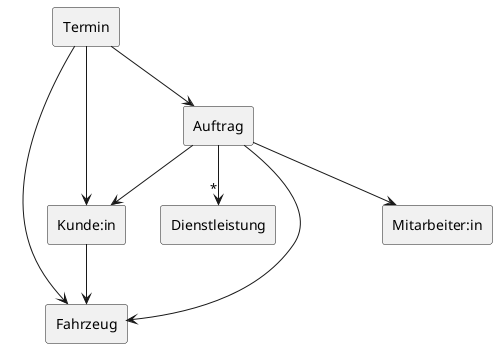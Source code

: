 @startuml
'https://plantuml.com/class-diagram

rectangle "Kunde:in" as kunde
rectangle "Fahrzeug" as fahrzeug
rectangle "Termin" as termin
rectangle "Auftrag" as auftrag
rectangle "Mitarbeiter:in" as mitarbeiter
rectangle "Dienstleistung" as dienstleistung

kunde --> fahrzeug
termin --> fahrzeug
termin --> kunde
auftrag --> fahrzeug
auftrag --> kunde
termin --> auftrag
auftrag --> mitarbeiter
auftrag -->"*" dienstleistung

@enduml
